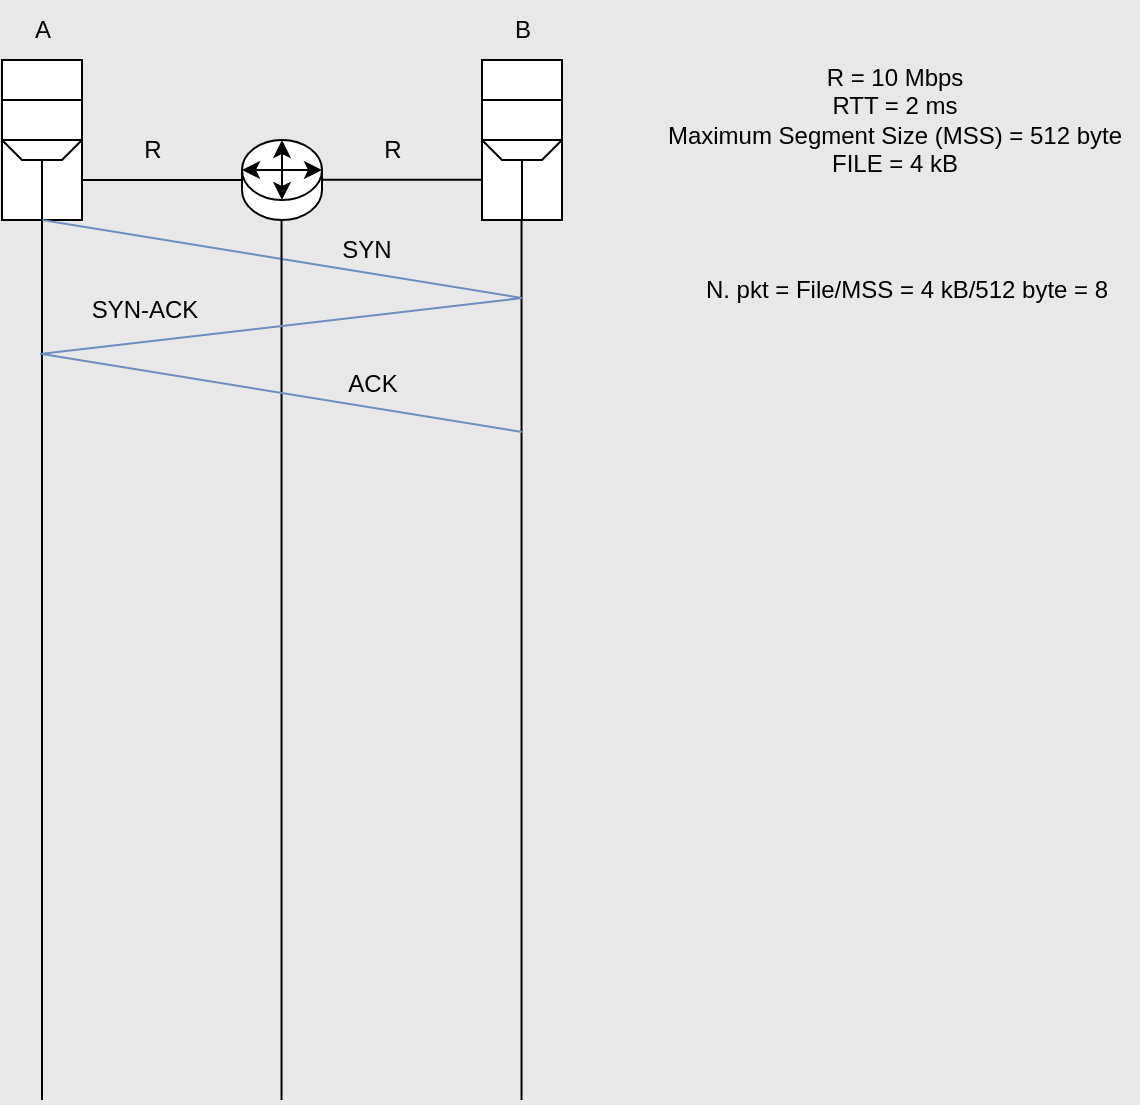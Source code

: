 <mxfile version="22.1.3" type="github">
  <diagram name="Pagina-1" id="HzgvCRaIhE4dybToQmu7">
    <mxGraphModel dx="398" dy="221" grid="0" gridSize="10" guides="1" tooltips="1" connect="1" arrows="1" fold="1" page="1" pageScale="1" pageWidth="827" pageHeight="1169" background="#E8E8E8" math="0" shadow="0">
      <root>
        <mxCell id="0" />
        <mxCell id="1" parent="0" />
        <mxCell id="z0yxNGBTKADzf_GTV8Ar-11" value="" style="group;fillColor=#f5f5f5;strokeColor=#F08686;fontColor=#333333;" parent="1" vertex="1" connectable="0">
          <mxGeometry x="80" y="80" width="40" height="80" as="geometry" />
        </mxCell>
        <mxCell id="z0yxNGBTKADzf_GTV8Ar-1" value="" style="rounded=0;whiteSpace=wrap;html=1;movable=1;resizable=1;rotatable=1;deletable=1;editable=1;locked=0;connectable=1;" parent="z0yxNGBTKADzf_GTV8Ar-11" vertex="1">
          <mxGeometry width="40" height="80" as="geometry" />
        </mxCell>
        <mxCell id="z0yxNGBTKADzf_GTV8Ar-2" value="" style="endArrow=none;html=1;rounded=0;movable=1;resizable=1;rotatable=1;deletable=1;editable=1;locked=0;connectable=1;" parent="z0yxNGBTKADzf_GTV8Ar-11" target="z0yxNGBTKADzf_GTV8Ar-1" edge="1">
          <mxGeometry width="50" height="50" relative="1" as="geometry">
            <mxPoint y="40" as="sourcePoint" />
            <mxPoint x="50" y="-10" as="targetPoint" />
            <Array as="points">
              <mxPoint x="10" y="50" />
              <mxPoint x="30" y="50" />
              <mxPoint x="40" y="40" />
            </Array>
          </mxGeometry>
        </mxCell>
        <mxCell id="z0yxNGBTKADzf_GTV8Ar-3" value="" style="endArrow=none;html=1;rounded=0;entryX=0.5;entryY=1;entryDx=0;entryDy=0;movable=1;resizable=1;rotatable=1;deletable=1;editable=1;locked=0;connectable=1;" parent="z0yxNGBTKADzf_GTV8Ar-11" target="z0yxNGBTKADzf_GTV8Ar-1" edge="1">
          <mxGeometry width="50" height="50" relative="1" as="geometry">
            <mxPoint x="20" y="50" as="sourcePoint" />
            <mxPoint x="120" y="30" as="targetPoint" />
          </mxGeometry>
        </mxCell>
        <mxCell id="z0yxNGBTKADzf_GTV8Ar-4" value="" style="endArrow=none;html=1;rounded=0;entryX=1;entryY=0.25;entryDx=0;entryDy=0;exitX=0;exitY=0.25;exitDx=0;exitDy=0;movable=1;resizable=1;rotatable=1;deletable=1;editable=1;locked=0;connectable=1;" parent="z0yxNGBTKADzf_GTV8Ar-11" source="z0yxNGBTKADzf_GTV8Ar-1" target="z0yxNGBTKADzf_GTV8Ar-1" edge="1">
          <mxGeometry width="50" height="50" relative="1" as="geometry">
            <mxPoint y="30" as="sourcePoint" />
            <mxPoint x="50" y="-20" as="targetPoint" />
            <Array as="points" />
          </mxGeometry>
        </mxCell>
        <mxCell id="z0yxNGBTKADzf_GTV8Ar-6" value="" style="endArrow=none;html=1;rounded=0;exitX=0;exitY=0.5;exitDx=0;exitDy=0;entryX=1;entryY=0.5;entryDx=0;entryDy=0;movable=1;resizable=1;rotatable=1;deletable=1;editable=1;locked=0;connectable=1;" parent="z0yxNGBTKADzf_GTV8Ar-11" source="z0yxNGBTKADzf_GTV8Ar-1" target="z0yxNGBTKADzf_GTV8Ar-1" edge="1">
          <mxGeometry width="50" height="50" relative="1" as="geometry">
            <mxPoint x="70" y="60" as="sourcePoint" />
            <mxPoint x="120" y="10" as="targetPoint" />
          </mxGeometry>
        </mxCell>
        <mxCell id="OJsEH2n1GgziYnMkIv_O-18" value="" style="endArrow=none;html=1;rounded=0;fillColor=#dae8fc;strokeColor=#6c8ebf;" edge="1" parent="z0yxNGBTKADzf_GTV8Ar-11">
          <mxGeometry width="50" height="50" relative="1" as="geometry">
            <mxPoint x="20" y="80" as="sourcePoint" />
            <mxPoint x="260" y="119" as="targetPoint" />
          </mxGeometry>
        </mxCell>
        <mxCell id="z0yxNGBTKADzf_GTV8Ar-12" value="" style="group" parent="1" vertex="1" connectable="0">
          <mxGeometry x="200" y="120" width="40" height="40" as="geometry" />
        </mxCell>
        <mxCell id="z0yxNGBTKADzf_GTV8Ar-7" value="" style="shape=cylinder3;whiteSpace=wrap;html=1;boundedLbl=1;backgroundOutline=1;size=15;movable=1;resizable=1;rotatable=1;deletable=1;editable=1;locked=0;connectable=1;" parent="z0yxNGBTKADzf_GTV8Ar-12" vertex="1">
          <mxGeometry width="40" height="40" as="geometry" />
        </mxCell>
        <mxCell id="z0yxNGBTKADzf_GTV8Ar-9" value="" style="endArrow=classic;startArrow=classic;html=1;rounded=0;exitX=0;exitY=0;exitDx=0;exitDy=15;exitPerimeter=0;entryX=1;entryY=0;entryDx=0;entryDy=15;entryPerimeter=0;movable=1;resizable=1;rotatable=1;deletable=1;editable=1;locked=0;connectable=1;" parent="z0yxNGBTKADzf_GTV8Ar-12" source="z0yxNGBTKADzf_GTV8Ar-7" target="z0yxNGBTKADzf_GTV8Ar-7" edge="1">
          <mxGeometry width="50" height="50" relative="1" as="geometry">
            <mxPoint y="60" as="sourcePoint" />
            <mxPoint x="40" y="10" as="targetPoint" />
          </mxGeometry>
        </mxCell>
        <mxCell id="z0yxNGBTKADzf_GTV8Ar-10" value="" style="endArrow=classic;startArrow=classic;html=1;rounded=0;exitX=0.5;exitY=0;exitDx=0;exitDy=0;exitPerimeter=0;movable=1;resizable=1;rotatable=1;deletable=1;editable=1;locked=0;connectable=1;" parent="z0yxNGBTKADzf_GTV8Ar-12" source="z0yxNGBTKADzf_GTV8Ar-7" edge="1">
          <mxGeometry width="50" height="50" relative="1" as="geometry">
            <mxPoint y="60" as="sourcePoint" />
            <mxPoint x="20" y="30" as="targetPoint" />
          </mxGeometry>
        </mxCell>
        <mxCell id="OJsEH2n1GgziYnMkIv_O-1" value="" style="group" vertex="1" connectable="0" parent="1">
          <mxGeometry x="320" y="80" width="40" height="80" as="geometry" />
        </mxCell>
        <mxCell id="OJsEH2n1GgziYnMkIv_O-2" value="" style="rounded=0;whiteSpace=wrap;html=1;movable=1;resizable=1;rotatable=1;deletable=1;editable=1;locked=0;connectable=1;" vertex="1" parent="OJsEH2n1GgziYnMkIv_O-1">
          <mxGeometry width="40" height="80" as="geometry" />
        </mxCell>
        <mxCell id="OJsEH2n1GgziYnMkIv_O-3" value="" style="endArrow=none;html=1;rounded=0;movable=1;resizable=1;rotatable=1;deletable=1;editable=1;locked=0;connectable=1;" edge="1" parent="OJsEH2n1GgziYnMkIv_O-1" target="OJsEH2n1GgziYnMkIv_O-2">
          <mxGeometry width="50" height="50" relative="1" as="geometry">
            <mxPoint y="40" as="sourcePoint" />
            <mxPoint x="50" y="-10" as="targetPoint" />
            <Array as="points">
              <mxPoint x="10" y="50" />
              <mxPoint x="30" y="50" />
              <mxPoint x="40" y="40" />
            </Array>
          </mxGeometry>
        </mxCell>
        <mxCell id="OJsEH2n1GgziYnMkIv_O-4" value="" style="endArrow=none;html=1;rounded=0;entryX=0.5;entryY=1;entryDx=0;entryDy=0;movable=1;resizable=1;rotatable=1;deletable=1;editable=1;locked=0;connectable=1;" edge="1" parent="OJsEH2n1GgziYnMkIv_O-1" target="OJsEH2n1GgziYnMkIv_O-2">
          <mxGeometry width="50" height="50" relative="1" as="geometry">
            <mxPoint x="20" y="50" as="sourcePoint" />
            <mxPoint x="120" y="30" as="targetPoint" />
          </mxGeometry>
        </mxCell>
        <mxCell id="OJsEH2n1GgziYnMkIv_O-5" value="" style="endArrow=none;html=1;rounded=0;entryX=1;entryY=0.25;entryDx=0;entryDy=0;exitX=0;exitY=0.25;exitDx=0;exitDy=0;movable=1;resizable=1;rotatable=1;deletable=1;editable=1;locked=0;connectable=1;" edge="1" parent="OJsEH2n1GgziYnMkIv_O-1" source="OJsEH2n1GgziYnMkIv_O-2" target="OJsEH2n1GgziYnMkIv_O-2">
          <mxGeometry width="50" height="50" relative="1" as="geometry">
            <mxPoint y="30" as="sourcePoint" />
            <mxPoint x="50" y="-20" as="targetPoint" />
            <Array as="points" />
          </mxGeometry>
        </mxCell>
        <mxCell id="OJsEH2n1GgziYnMkIv_O-6" value="" style="endArrow=none;html=1;rounded=0;exitX=0;exitY=0.5;exitDx=0;exitDy=0;entryX=1;entryY=0.5;entryDx=0;entryDy=0;movable=1;resizable=1;rotatable=1;deletable=1;editable=1;locked=0;connectable=1;" edge="1" parent="OJsEH2n1GgziYnMkIv_O-1" source="OJsEH2n1GgziYnMkIv_O-2" target="OJsEH2n1GgziYnMkIv_O-2">
          <mxGeometry width="50" height="50" relative="1" as="geometry">
            <mxPoint x="70" y="60" as="sourcePoint" />
            <mxPoint x="120" y="10" as="targetPoint" />
          </mxGeometry>
        </mxCell>
        <mxCell id="OJsEH2n1GgziYnMkIv_O-7" value="" style="endArrow=none;html=1;rounded=0;entryX=0;entryY=0.5;entryDx=0;entryDy=0;entryPerimeter=0;" edge="1" parent="1" target="z0yxNGBTKADzf_GTV8Ar-7">
          <mxGeometry width="50" height="50" relative="1" as="geometry">
            <mxPoint x="120" y="140" as="sourcePoint" />
            <mxPoint x="190" y="140" as="targetPoint" />
          </mxGeometry>
        </mxCell>
        <mxCell id="OJsEH2n1GgziYnMkIv_O-8" value="" style="endArrow=none;html=1;rounded=0;entryX=0;entryY=0.5;entryDx=0;entryDy=0;entryPerimeter=0;" edge="1" parent="1">
          <mxGeometry width="50" height="50" relative="1" as="geometry">
            <mxPoint x="240" y="139.9" as="sourcePoint" />
            <mxPoint x="320" y="139.9" as="targetPoint" />
          </mxGeometry>
        </mxCell>
        <mxCell id="OJsEH2n1GgziYnMkIv_O-9" value="A" style="text;html=1;align=center;verticalAlign=middle;resizable=0;points=[];autosize=1;strokeColor=none;fillColor=none;" vertex="1" parent="1">
          <mxGeometry x="85" y="50" width="30" height="30" as="geometry" />
        </mxCell>
        <mxCell id="OJsEH2n1GgziYnMkIv_O-10" value="B" style="text;html=1;align=center;verticalAlign=middle;resizable=0;points=[];autosize=1;strokeColor=none;fillColor=none;" vertex="1" parent="1">
          <mxGeometry x="325" y="50" width="30" height="30" as="geometry" />
        </mxCell>
        <mxCell id="OJsEH2n1GgziYnMkIv_O-11" value="R" style="text;html=1;align=center;verticalAlign=middle;resizable=0;points=[];autosize=1;strokeColor=none;fillColor=none;" vertex="1" parent="1">
          <mxGeometry x="140" y="110" width="30" height="30" as="geometry" />
        </mxCell>
        <mxCell id="OJsEH2n1GgziYnMkIv_O-12" value="R" style="text;html=1;align=center;verticalAlign=middle;resizable=0;points=[];autosize=1;strokeColor=none;fillColor=none;" vertex="1" parent="1">
          <mxGeometry x="260" y="110" width="30" height="30" as="geometry" />
        </mxCell>
        <mxCell id="OJsEH2n1GgziYnMkIv_O-13" value="R = 10 Mbps&lt;br&gt;RTT = 2 ms&lt;br&gt;Maximum Segment Size (MSS) = 512 byte&lt;br&gt;&lt;div style=&quot;&quot;&gt;&lt;span style=&quot;background-color: initial;&quot;&gt;FILE = 4 kB&lt;/span&gt;&lt;/div&gt;" style="text;html=1;align=center;verticalAlign=middle;resizable=0;points=[];autosize=1;strokeColor=none;fillColor=none;" vertex="1" parent="1">
          <mxGeometry x="403" y="75" width="245" height="70" as="geometry" />
        </mxCell>
        <mxCell id="OJsEH2n1GgziYnMkIv_O-14" value="" style="endArrow=none;html=1;rounded=0;" edge="1" parent="1">
          <mxGeometry width="50" height="50" relative="1" as="geometry">
            <mxPoint x="100" y="600" as="sourcePoint" />
            <mxPoint x="100" y="160" as="targetPoint" />
          </mxGeometry>
        </mxCell>
        <mxCell id="OJsEH2n1GgziYnMkIv_O-15" value="" style="endArrow=none;html=1;rounded=0;" edge="1" parent="1">
          <mxGeometry width="50" height="50" relative="1" as="geometry">
            <mxPoint x="219.77" y="600" as="sourcePoint" />
            <mxPoint x="219.77" y="160" as="targetPoint" />
          </mxGeometry>
        </mxCell>
        <mxCell id="OJsEH2n1GgziYnMkIv_O-16" value="" style="endArrow=none;html=1;rounded=0;" edge="1" parent="1">
          <mxGeometry width="50" height="50" relative="1" as="geometry">
            <mxPoint x="339.77" y="600" as="sourcePoint" />
            <mxPoint x="339.77" y="160" as="targetPoint" />
          </mxGeometry>
        </mxCell>
        <mxCell id="OJsEH2n1GgziYnMkIv_O-17" value="N. pkt = File/MSS = 4 kB/512 byte = 8" style="text;html=1;align=center;verticalAlign=middle;resizable=0;points=[];autosize=1;strokeColor=none;fillColor=none;" vertex="1" parent="1">
          <mxGeometry x="422" y="182" width="219" height="26" as="geometry" />
        </mxCell>
        <mxCell id="OJsEH2n1GgziYnMkIv_O-19" value="" style="endArrow=none;html=1;rounded=0;fillColor=#dae8fc;strokeColor=#6c8ebf;" edge="1" parent="1">
          <mxGeometry width="50" height="50" relative="1" as="geometry">
            <mxPoint x="99" y="227" as="sourcePoint" />
            <mxPoint x="340" y="199" as="targetPoint" />
          </mxGeometry>
        </mxCell>
        <mxCell id="OJsEH2n1GgziYnMkIv_O-27" value="" style="endArrow=none;html=1;rounded=0;fillColor=#dae8fc;strokeColor=#6c8ebf;" edge="1" parent="1">
          <mxGeometry width="50" height="50" relative="1" as="geometry">
            <mxPoint x="100" y="227" as="sourcePoint" />
            <mxPoint x="340" y="266" as="targetPoint" />
          </mxGeometry>
        </mxCell>
        <mxCell id="OJsEH2n1GgziYnMkIv_O-29" value="SYN" style="text;html=1;align=center;verticalAlign=middle;resizable=0;points=[];autosize=1;strokeColor=none;fillColor=none;" vertex="1" parent="1">
          <mxGeometry x="240" y="162" width="43" height="26" as="geometry" />
        </mxCell>
        <mxCell id="OJsEH2n1GgziYnMkIv_O-31" value="SYN-ACK" style="text;html=1;align=center;verticalAlign=middle;resizable=0;points=[];autosize=1;strokeColor=none;fillColor=none;" vertex="1" parent="1">
          <mxGeometry x="115" y="192" width="71" height="26" as="geometry" />
        </mxCell>
        <mxCell id="OJsEH2n1GgziYnMkIv_O-33" value="ACK" style="text;html=1;align=center;verticalAlign=middle;resizable=0;points=[];autosize=1;strokeColor=none;fillColor=none;" vertex="1" parent="1">
          <mxGeometry x="243" y="229" width="43" height="26" as="geometry" />
        </mxCell>
      </root>
    </mxGraphModel>
  </diagram>
</mxfile>

